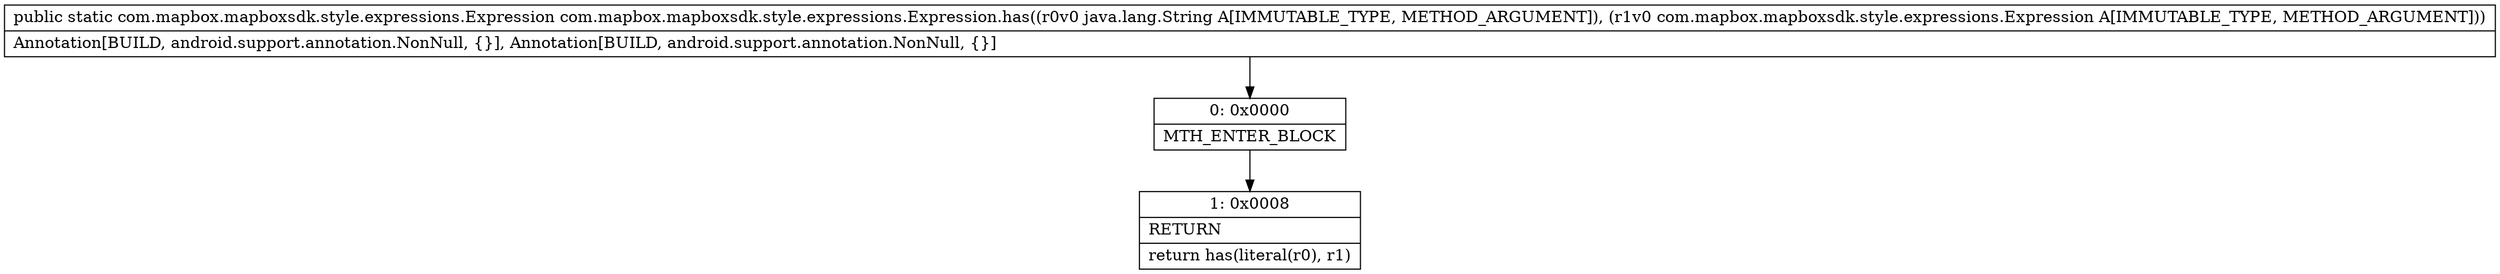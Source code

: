 digraph "CFG forcom.mapbox.mapboxsdk.style.expressions.Expression.has(Ljava\/lang\/String;Lcom\/mapbox\/mapboxsdk\/style\/expressions\/Expression;)Lcom\/mapbox\/mapboxsdk\/style\/expressions\/Expression;" {
Node_0 [shape=record,label="{0\:\ 0x0000|MTH_ENTER_BLOCK\l}"];
Node_1 [shape=record,label="{1\:\ 0x0008|RETURN\l|return has(literal(r0), r1)\l}"];
MethodNode[shape=record,label="{public static com.mapbox.mapboxsdk.style.expressions.Expression com.mapbox.mapboxsdk.style.expressions.Expression.has((r0v0 java.lang.String A[IMMUTABLE_TYPE, METHOD_ARGUMENT]), (r1v0 com.mapbox.mapboxsdk.style.expressions.Expression A[IMMUTABLE_TYPE, METHOD_ARGUMENT]))  | Annotation[BUILD, android.support.annotation.NonNull, \{\}], Annotation[BUILD, android.support.annotation.NonNull, \{\}]\l}"];
MethodNode -> Node_0;
Node_0 -> Node_1;
}

